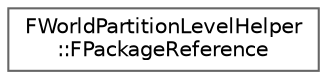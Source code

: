 digraph "Graphical Class Hierarchy"
{
 // INTERACTIVE_SVG=YES
 // LATEX_PDF_SIZE
  bgcolor="transparent";
  edge [fontname=Helvetica,fontsize=10,labelfontname=Helvetica,labelfontsize=10];
  node [fontname=Helvetica,fontsize=10,shape=box,height=0.2,width=0.4];
  rankdir="LR";
  Node0 [id="Node000000",label="FWorldPartitionLevelHelper\l::FPackageReference",height=0.2,width=0.4,color="grey40", fillcolor="white", style="filled",URL="$d6/d22/structFWorldPartitionLevelHelper_1_1FPackageReference.html",tooltip=" "];
}
